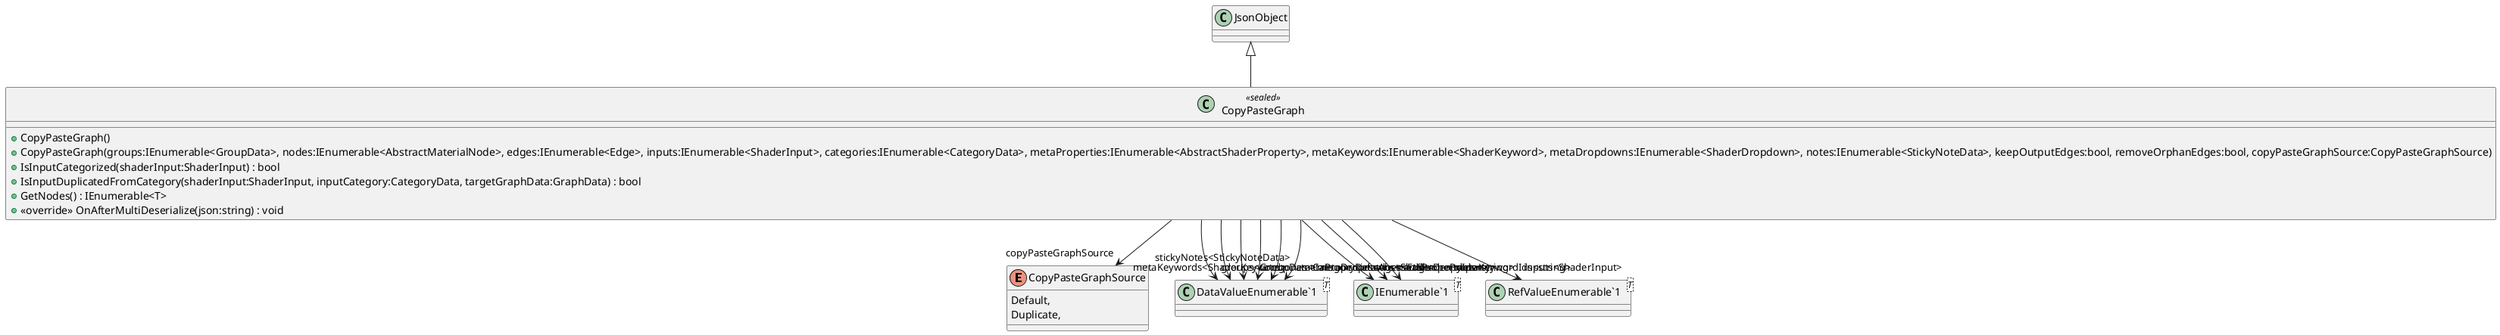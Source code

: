 @startuml
enum CopyPasteGraphSource {
    Default,
    Duplicate,
}
class CopyPasteGraph <<sealed>> {
    + CopyPasteGraph()
    + CopyPasteGraph(groups:IEnumerable<GroupData>, nodes:IEnumerable<AbstractMaterialNode>, edges:IEnumerable<Edge>, inputs:IEnumerable<ShaderInput>, categories:IEnumerable<CategoryData>, metaProperties:IEnumerable<AbstractShaderProperty>, metaKeywords:IEnumerable<ShaderKeyword>, metaDropdowns:IEnumerable<ShaderDropdown>, notes:IEnumerable<StickyNoteData>, keepOutputEdges:bool, removeOrphanEdges:bool, copyPasteGraphSource:CopyPasteGraphSource)
    + IsInputCategorized(shaderInput:ShaderInput) : bool
    + IsInputDuplicatedFromCategory(shaderInput:ShaderInput, inputCategory:CategoryData, targetGraphData:GraphData) : bool
    + GetNodes() : IEnumerable<T>
    + <<override>> OnAfterMultiDeserialize(json:string) : void
}
class "DataValueEnumerable`1"<T> {
}
class "IEnumerable`1"<T> {
}
class "RefValueEnumerable`1"<T> {
}
JsonObject <|-- CopyPasteGraph
CopyPasteGraph --> "groups<GroupData>" "DataValueEnumerable`1"
CopyPasteGraph --> "stickyNotes<StickyNoteData>" "DataValueEnumerable`1"
CopyPasteGraph --> "edges<Edge>" "IEnumerable`1"
CopyPasteGraph --> "inputs<ShaderInput>" "RefValueEnumerable`1"
CopyPasteGraph --> "categories<CategoryData>" "DataValueEnumerable`1"
CopyPasteGraph --> "metaProperties<AbstractShaderProperty>" "DataValueEnumerable`1"
CopyPasteGraph --> "metaKeywords<ShaderKeyword>" "DataValueEnumerable`1"
CopyPasteGraph --> "metaDropdowns<ShaderDropdown>" "DataValueEnumerable`1"
CopyPasteGraph --> "metaPropertyIds<string>" "IEnumerable`1"
CopyPasteGraph --> "metaKeywordIds<string>" "IEnumerable`1"
CopyPasteGraph --> "copyPasteGraphSource" CopyPasteGraphSource
@enduml
